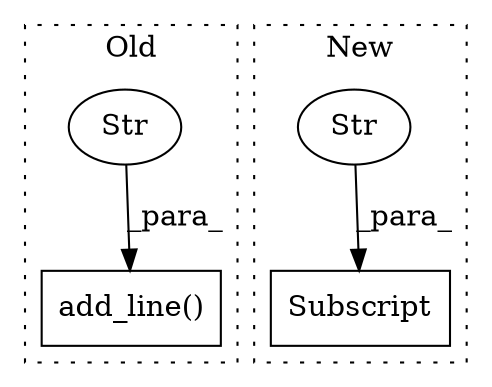 digraph G {
subgraph cluster0 {
1 [label="add_line()" a="75" s="967,1002" l="14,1" shape="box"];
4 [label="Str" a="66" s="993" l="9" shape="ellipse"];
label = "Old";
style="dotted";
}
subgraph cluster1 {
2 [label="Subscript" a="63" s="988,0" l="15,0" shape="box"];
3 [label="Str" a="66" s="993" l="9" shape="ellipse"];
label = "New";
style="dotted";
}
3 -> 2 [label="_para_"];
4 -> 1 [label="_para_"];
}